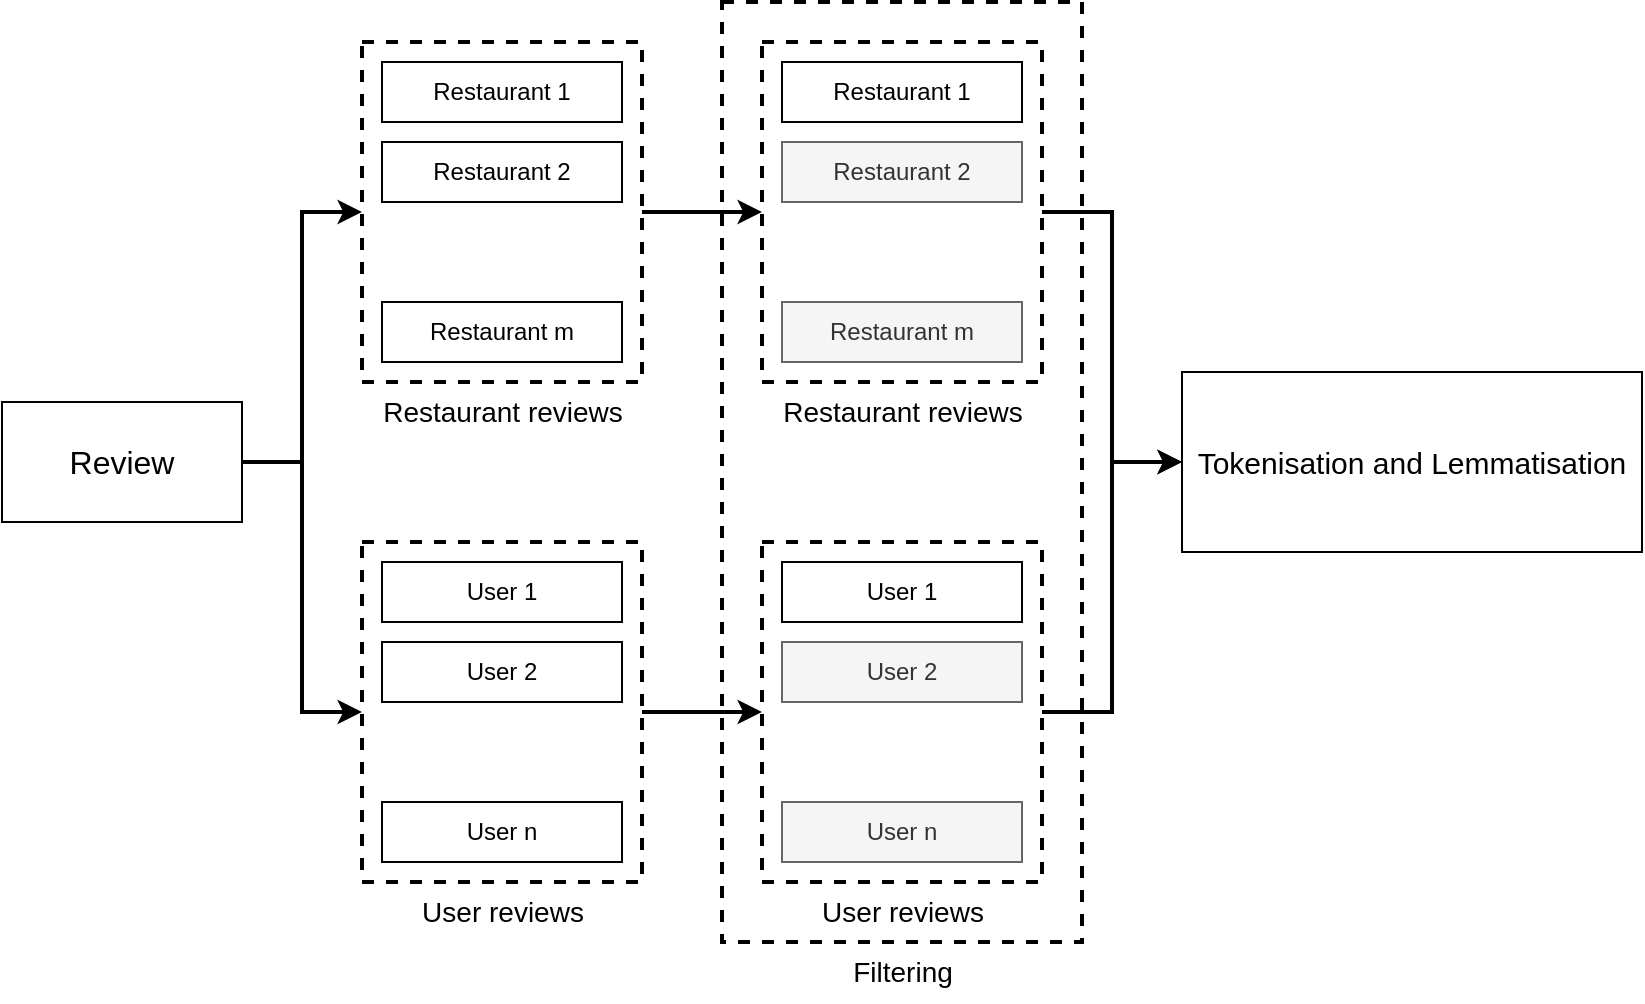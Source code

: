 <mxfile version="20.3.0" type="github">
  <diagram id="qr23sLFIzVyWFJ-7CR_h" name="第 1 页">
    <mxGraphModel dx="1426" dy="769" grid="1" gridSize="10" guides="1" tooltips="1" connect="1" arrows="1" fold="1" page="1" pageScale="1" pageWidth="827" pageHeight="1169" math="0" shadow="0">
      <root>
        <mxCell id="0" />
        <mxCell id="1" parent="0" />
        <mxCell id="4CdSf621KdFMTNXyTcWF-39" value="" style="rounded=0;whiteSpace=wrap;html=1;dashed=1;strokeWidth=2;fillColor=none;" vertex="1" parent="1">
          <mxGeometry x="390" y="160" width="180" height="470" as="geometry" />
        </mxCell>
        <mxCell id="4CdSf621KdFMTNXyTcWF-51" style="edgeStyle=orthogonalEdgeStyle;rounded=0;orthogonalLoop=1;jettySize=auto;html=1;exitX=1;exitY=0.5;exitDx=0;exitDy=0;entryX=0;entryY=0.5;entryDx=0;entryDy=0;fontSize=14;strokeWidth=2;" edge="1" parent="1" source="4CdSf621KdFMTNXyTcWF-28" target="4CdSf621KdFMTNXyTcWF-50">
          <mxGeometry relative="1" as="geometry" />
        </mxCell>
        <mxCell id="4CdSf621KdFMTNXyTcWF-28" value="" style="rounded=0;whiteSpace=wrap;html=1;fillColor=none;dashed=1;strokeWidth=2;" vertex="1" parent="1">
          <mxGeometry x="410" y="180" width="140" height="170" as="geometry" />
        </mxCell>
        <mxCell id="4CdSf621KdFMTNXyTcWF-38" style="edgeStyle=orthogonalEdgeStyle;rounded=0;orthogonalLoop=1;jettySize=auto;html=1;entryX=0;entryY=0.5;entryDx=0;entryDy=0;strokeWidth=2;" edge="1" parent="1" source="4CdSf621KdFMTNXyTcWF-18" target="4CdSf621KdFMTNXyTcWF-31">
          <mxGeometry relative="1" as="geometry" />
        </mxCell>
        <mxCell id="4CdSf621KdFMTNXyTcWF-18" value="" style="rounded=0;whiteSpace=wrap;html=1;fillColor=none;dashed=1;strokeWidth=2;" vertex="1" parent="1">
          <mxGeometry x="210" y="430" width="140" height="170" as="geometry" />
        </mxCell>
        <mxCell id="4CdSf621KdFMTNXyTcWF-19" style="edgeStyle=orthogonalEdgeStyle;rounded=0;orthogonalLoop=1;jettySize=auto;html=1;entryX=0;entryY=0.5;entryDx=0;entryDy=0;strokeWidth=2;" edge="1" parent="1" source="4CdSf621KdFMTNXyTcWF-1" target="4CdSf621KdFMTNXyTcWF-8">
          <mxGeometry relative="1" as="geometry" />
        </mxCell>
        <mxCell id="4CdSf621KdFMTNXyTcWF-20" style="edgeStyle=orthogonalEdgeStyle;rounded=0;orthogonalLoop=1;jettySize=auto;html=1;entryX=0;entryY=0.5;entryDx=0;entryDy=0;strokeWidth=2;" edge="1" parent="1" source="4CdSf621KdFMTNXyTcWF-1" target="4CdSf621KdFMTNXyTcWF-18">
          <mxGeometry relative="1" as="geometry" />
        </mxCell>
        <mxCell id="4CdSf621KdFMTNXyTcWF-1" value="Review" style="rounded=0;whiteSpace=wrap;html=1;fontSize=16;" vertex="1" parent="1">
          <mxGeometry x="30" y="360" width="120" height="60" as="geometry" />
        </mxCell>
        <mxCell id="4CdSf621KdFMTNXyTcWF-2" value="Restaurant 1" style="rounded=0;whiteSpace=wrap;html=1;" vertex="1" parent="1">
          <mxGeometry x="220" y="190" width="120" height="30" as="geometry" />
        </mxCell>
        <mxCell id="4CdSf621KdFMTNXyTcWF-4" value="Restaurant 2" style="rounded=0;whiteSpace=wrap;html=1;" vertex="1" parent="1">
          <mxGeometry x="220" y="230" width="120" height="30" as="geometry" />
        </mxCell>
        <mxCell id="4CdSf621KdFMTNXyTcWF-5" value="Restaurant m" style="rounded=0;whiteSpace=wrap;html=1;" vertex="1" parent="1">
          <mxGeometry x="220" y="310" width="120" height="30" as="geometry" />
        </mxCell>
        <mxCell id="4CdSf621KdFMTNXyTcWF-6" value="" style="shape=image;html=1;verticalAlign=top;verticalLabelPosition=bottom;labelBackgroundColor=#ffffff;imageAspect=0;aspect=fixed;image=https://cdn1.iconfinder.com/data/icons/ionicons-sharp-vol-1/512/ellipsis-vertical-sharp-128.png" vertex="1" parent="1">
          <mxGeometry x="265" y="270" width="30" height="30" as="geometry" />
        </mxCell>
        <mxCell id="4CdSf621KdFMTNXyTcWF-30" value="" style="edgeStyle=orthogonalEdgeStyle;rounded=0;orthogonalLoop=1;jettySize=auto;html=1;strokeWidth=2;" edge="1" parent="1" source="4CdSf621KdFMTNXyTcWF-8" target="4CdSf621KdFMTNXyTcWF-28">
          <mxGeometry relative="1" as="geometry" />
        </mxCell>
        <mxCell id="4CdSf621KdFMTNXyTcWF-8" value="" style="rounded=0;whiteSpace=wrap;html=1;fillColor=none;dashed=1;strokeWidth=2;" vertex="1" parent="1">
          <mxGeometry x="210" y="180" width="140" height="170" as="geometry" />
        </mxCell>
        <mxCell id="4CdSf621KdFMTNXyTcWF-14" value="User 1" style="rounded=0;whiteSpace=wrap;html=1;" vertex="1" parent="1">
          <mxGeometry x="220" y="440" width="120" height="30" as="geometry" />
        </mxCell>
        <mxCell id="4CdSf621KdFMTNXyTcWF-15" value="User 2" style="rounded=0;whiteSpace=wrap;html=1;" vertex="1" parent="1">
          <mxGeometry x="220" y="480" width="120" height="30" as="geometry" />
        </mxCell>
        <mxCell id="4CdSf621KdFMTNXyTcWF-16" value="User n" style="rounded=0;whiteSpace=wrap;html=1;" vertex="1" parent="1">
          <mxGeometry x="220" y="560" width="120" height="30" as="geometry" />
        </mxCell>
        <mxCell id="4CdSf621KdFMTNXyTcWF-17" value="" style="shape=image;html=1;verticalAlign=top;verticalLabelPosition=bottom;labelBackgroundColor=#ffffff;imageAspect=0;aspect=fixed;image=https://cdn1.iconfinder.com/data/icons/ionicons-sharp-vol-1/512/ellipsis-vertical-sharp-128.png" vertex="1" parent="1">
          <mxGeometry x="265" y="520" width="30" height="30" as="geometry" />
        </mxCell>
        <mxCell id="4CdSf621KdFMTNXyTcWF-21" value="Restaurant reviews" style="text;html=1;align=center;verticalAlign=middle;resizable=0;points=[];autosize=1;strokeColor=none;fillColor=none;fontSize=14;" vertex="1" parent="1">
          <mxGeometry x="210" y="350" width="140" height="30" as="geometry" />
        </mxCell>
        <mxCell id="4CdSf621KdFMTNXyTcWF-22" value="User reviews" style="text;html=1;align=center;verticalAlign=middle;resizable=0;points=[];autosize=1;strokeColor=none;fillColor=none;fontSize=14;" vertex="1" parent="1">
          <mxGeometry x="230" y="600" width="100" height="30" as="geometry" />
        </mxCell>
        <mxCell id="4CdSf621KdFMTNXyTcWF-24" value="Restaurant 1" style="rounded=0;whiteSpace=wrap;html=1;" vertex="1" parent="1">
          <mxGeometry x="420" y="190" width="120" height="30" as="geometry" />
        </mxCell>
        <mxCell id="4CdSf621KdFMTNXyTcWF-25" value="Restaurant 2" style="rounded=0;whiteSpace=wrap;html=1;fillColor=#f5f5f5;fontColor=#333333;strokeColor=#666666;" vertex="1" parent="1">
          <mxGeometry x="420" y="230" width="120" height="30" as="geometry" />
        </mxCell>
        <mxCell id="4CdSf621KdFMTNXyTcWF-26" value="Restaurant m" style="rounded=0;whiteSpace=wrap;html=1;fillColor=#f5f5f5;fontColor=#333333;strokeColor=#666666;" vertex="1" parent="1">
          <mxGeometry x="420" y="310" width="120" height="30" as="geometry" />
        </mxCell>
        <mxCell id="4CdSf621KdFMTNXyTcWF-27" value="" style="shape=image;html=1;verticalAlign=top;verticalLabelPosition=bottom;labelBackgroundColor=#ffffff;imageAspect=0;aspect=fixed;image=https://cdn1.iconfinder.com/data/icons/ionicons-sharp-vol-1/512/ellipsis-vertical-sharp-128.png" vertex="1" parent="1">
          <mxGeometry x="465" y="270" width="30" height="30" as="geometry" />
        </mxCell>
        <mxCell id="4CdSf621KdFMTNXyTcWF-29" value="Restaurant reviews" style="text;html=1;align=center;verticalAlign=middle;resizable=0;points=[];autosize=1;strokeColor=none;fillColor=none;fontSize=14;" vertex="1" parent="1">
          <mxGeometry x="410" y="350" width="140" height="30" as="geometry" />
        </mxCell>
        <mxCell id="4CdSf621KdFMTNXyTcWF-52" style="edgeStyle=orthogonalEdgeStyle;rounded=0;orthogonalLoop=1;jettySize=auto;html=1;exitX=1;exitY=0.5;exitDx=0;exitDy=0;entryX=0;entryY=0.5;entryDx=0;entryDy=0;fontSize=14;strokeWidth=2;" edge="1" parent="1" source="4CdSf621KdFMTNXyTcWF-31" target="4CdSf621KdFMTNXyTcWF-50">
          <mxGeometry relative="1" as="geometry" />
        </mxCell>
        <mxCell id="4CdSf621KdFMTNXyTcWF-31" value="" style="rounded=0;whiteSpace=wrap;html=1;fillColor=none;dashed=1;strokeWidth=2;" vertex="1" parent="1">
          <mxGeometry x="410" y="430" width="140" height="170" as="geometry" />
        </mxCell>
        <mxCell id="4CdSf621KdFMTNXyTcWF-32" value="User 1" style="rounded=0;whiteSpace=wrap;html=1;" vertex="1" parent="1">
          <mxGeometry x="420" y="440" width="120" height="30" as="geometry" />
        </mxCell>
        <mxCell id="4CdSf621KdFMTNXyTcWF-33" value="User 2" style="rounded=0;whiteSpace=wrap;html=1;fillColor=#f5f5f5;fontColor=#333333;strokeColor=#666666;" vertex="1" parent="1">
          <mxGeometry x="420" y="480" width="120" height="30" as="geometry" />
        </mxCell>
        <mxCell id="4CdSf621KdFMTNXyTcWF-34" value="User n" style="rounded=0;whiteSpace=wrap;html=1;fillColor=#f5f5f5;fontColor=#333333;strokeColor=#666666;" vertex="1" parent="1">
          <mxGeometry x="420" y="560" width="120" height="30" as="geometry" />
        </mxCell>
        <mxCell id="4CdSf621KdFMTNXyTcWF-35" value="" style="shape=image;html=1;verticalAlign=top;verticalLabelPosition=bottom;labelBackgroundColor=#ffffff;imageAspect=0;aspect=fixed;image=https://cdn1.iconfinder.com/data/icons/ionicons-sharp-vol-1/512/ellipsis-vertical-sharp-128.png" vertex="1" parent="1">
          <mxGeometry x="465" y="520" width="30" height="30" as="geometry" />
        </mxCell>
        <mxCell id="4CdSf621KdFMTNXyTcWF-36" value="User reviews" style="text;html=1;align=center;verticalAlign=middle;resizable=0;points=[];autosize=1;strokeColor=none;fillColor=none;fontSize=14;" vertex="1" parent="1">
          <mxGeometry x="430" y="600" width="100" height="30" as="geometry" />
        </mxCell>
        <mxCell id="4CdSf621KdFMTNXyTcWF-40" value="Filtering" style="text;html=1;align=center;verticalAlign=middle;resizable=0;points=[];autosize=1;strokeColor=none;fillColor=none;fontSize=14;" vertex="1" parent="1">
          <mxGeometry x="445" y="630" width="70" height="30" as="geometry" />
        </mxCell>
        <mxCell id="4CdSf621KdFMTNXyTcWF-50" value="&lt;font style=&quot;font-size: 15px;&quot;&gt;Tokenisation and Lemmatisation&lt;/font&gt;" style="rounded=0;whiteSpace=wrap;html=1;" vertex="1" parent="1">
          <mxGeometry x="620" y="345" width="230" height="90" as="geometry" />
        </mxCell>
      </root>
    </mxGraphModel>
  </diagram>
</mxfile>
